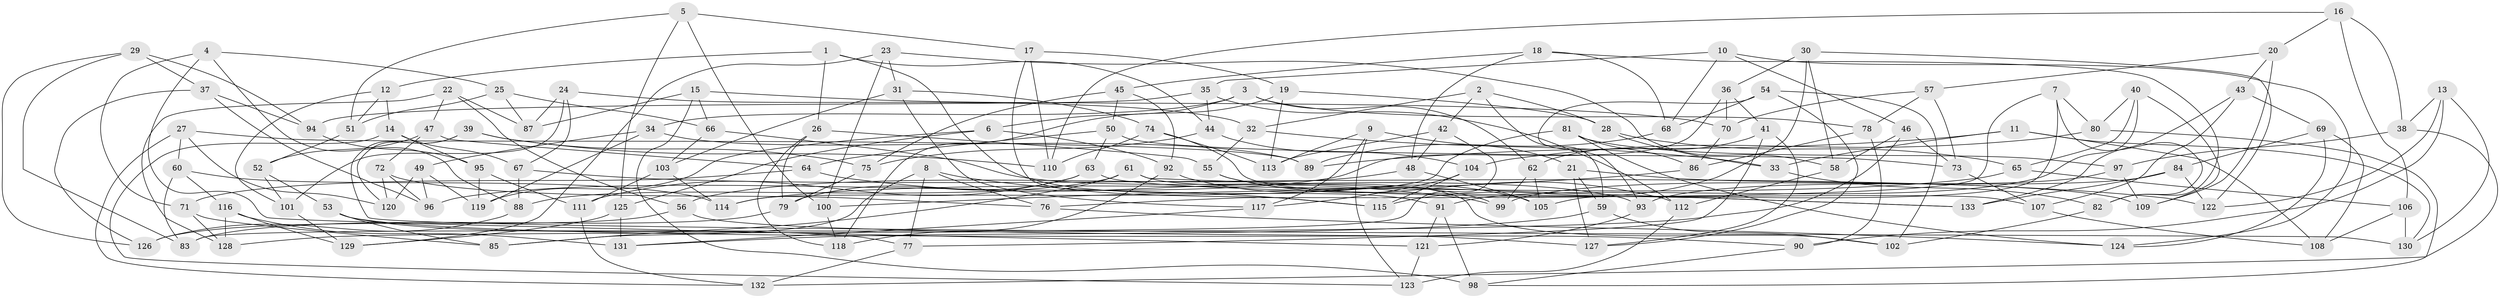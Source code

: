 // coarse degree distribution, {6: 0.4588235294117647, 4: 0.4470588235294118, 5: 0.09411764705882353}
// Generated by graph-tools (version 1.1) at 2025/52/02/27/25 19:52:33]
// undirected, 133 vertices, 266 edges
graph export_dot {
graph [start="1"]
  node [color=gray90,style=filled];
  1;
  2;
  3;
  4;
  5;
  6;
  7;
  8;
  9;
  10;
  11;
  12;
  13;
  14;
  15;
  16;
  17;
  18;
  19;
  20;
  21;
  22;
  23;
  24;
  25;
  26;
  27;
  28;
  29;
  30;
  31;
  32;
  33;
  34;
  35;
  36;
  37;
  38;
  39;
  40;
  41;
  42;
  43;
  44;
  45;
  46;
  47;
  48;
  49;
  50;
  51;
  52;
  53;
  54;
  55;
  56;
  57;
  58;
  59;
  60;
  61;
  62;
  63;
  64;
  65;
  66;
  67;
  68;
  69;
  70;
  71;
  72;
  73;
  74;
  75;
  76;
  77;
  78;
  79;
  80;
  81;
  82;
  83;
  84;
  85;
  86;
  87;
  88;
  89;
  90;
  91;
  92;
  93;
  94;
  95;
  96;
  97;
  98;
  99;
  100;
  101;
  102;
  103;
  104;
  105;
  106;
  107;
  108;
  109;
  110;
  111;
  112;
  113;
  114;
  115;
  116;
  117;
  118;
  119;
  120;
  121;
  122;
  123;
  124;
  125;
  126;
  127;
  128;
  129;
  130;
  131;
  132;
  133;
  1 -- 44;
  1 -- 26;
  1 -- 91;
  1 -- 12;
  2 -- 59;
  2 -- 32;
  2 -- 42;
  2 -- 28;
  3 -- 62;
  3 -- 34;
  3 -- 78;
  3 -- 6;
  4 -- 88;
  4 -- 71;
  4 -- 121;
  4 -- 25;
  5 -- 17;
  5 -- 125;
  5 -- 51;
  5 -- 100;
  6 -- 119;
  6 -- 92;
  6 -- 125;
  7 -- 82;
  7 -- 76;
  7 -- 105;
  7 -- 80;
  8 -- 85;
  8 -- 77;
  8 -- 115;
  8 -- 76;
  9 -- 117;
  9 -- 123;
  9 -- 113;
  9 -- 21;
  10 -- 46;
  10 -- 124;
  10 -- 35;
  10 -- 68;
  11 -- 130;
  11 -- 89;
  11 -- 108;
  11 -- 33;
  12 -- 101;
  12 -- 14;
  12 -- 51;
  13 -- 90;
  13 -- 130;
  13 -- 122;
  13 -- 38;
  14 -- 95;
  14 -- 67;
  14 -- 123;
  15 -- 66;
  15 -- 70;
  15 -- 98;
  15 -- 87;
  16 -- 106;
  16 -- 110;
  16 -- 20;
  16 -- 38;
  17 -- 115;
  17 -- 110;
  17 -- 19;
  18 -- 82;
  18 -- 45;
  18 -- 48;
  18 -- 68;
  19 -- 118;
  19 -- 113;
  19 -- 28;
  20 -- 43;
  20 -- 109;
  20 -- 57;
  21 -- 127;
  21 -- 109;
  21 -- 59;
  22 -- 87;
  22 -- 56;
  22 -- 47;
  22 -- 128;
  23 -- 100;
  23 -- 129;
  23 -- 58;
  23 -- 31;
  24 -- 67;
  24 -- 87;
  24 -- 32;
  24 -- 101;
  25 -- 87;
  25 -- 66;
  25 -- 51;
  26 -- 79;
  26 -- 55;
  26 -- 118;
  27 -- 60;
  27 -- 132;
  27 -- 89;
  27 -- 120;
  28 -- 33;
  28 -- 65;
  29 -- 83;
  29 -- 94;
  29 -- 37;
  29 -- 126;
  30 -- 122;
  30 -- 58;
  30 -- 36;
  30 -- 115;
  31 -- 103;
  31 -- 117;
  31 -- 74;
  32 -- 33;
  32 -- 55;
  33 -- 82;
  34 -- 89;
  34 -- 119;
  34 -- 49;
  35 -- 112;
  35 -- 44;
  35 -- 94;
  36 -- 96;
  36 -- 41;
  36 -- 70;
  37 -- 94;
  37 -- 126;
  37 -- 96;
  38 -- 97;
  38 -- 132;
  39 -- 120;
  39 -- 75;
  39 -- 110;
  39 -- 130;
  40 -- 65;
  40 -- 91;
  40 -- 109;
  40 -- 80;
  41 -- 62;
  41 -- 77;
  41 -- 127;
  42 -- 48;
  42 -- 113;
  42 -- 83;
  43 -- 69;
  43 -- 107;
  43 -- 133;
  44 -- 75;
  44 -- 104;
  45 -- 92;
  45 -- 75;
  45 -- 50;
  46 -- 128;
  46 -- 58;
  46 -- 73;
  47 -- 64;
  47 -- 72;
  47 -- 52;
  48 -- 56;
  48 -- 105;
  49 -- 119;
  49 -- 96;
  49 -- 120;
  50 -- 63;
  50 -- 73;
  50 -- 64;
  51 -- 52;
  52 -- 53;
  52 -- 101;
  53 -- 90;
  53 -- 85;
  53 -- 77;
  54 -- 68;
  54 -- 127;
  54 -- 93;
  54 -- 102;
  55 -- 99;
  55 -- 112;
  56 -- 126;
  56 -- 127;
  57 -- 70;
  57 -- 73;
  57 -- 78;
  58 -- 112;
  59 -- 102;
  59 -- 131;
  60 -- 83;
  60 -- 114;
  60 -- 116;
  61 -- 102;
  61 -- 88;
  61 -- 85;
  61 -- 133;
  62 -- 105;
  62 -- 99;
  63 -- 133;
  63 -- 79;
  63 -- 111;
  64 -- 71;
  64 -- 99;
  65 -- 106;
  65 -- 114;
  66 -- 103;
  66 -- 93;
  67 -- 122;
  67 -- 88;
  68 -- 89;
  69 -- 84;
  69 -- 124;
  69 -- 108;
  70 -- 86;
  71 -- 128;
  71 -- 85;
  72 -- 96;
  72 -- 76;
  72 -- 120;
  73 -- 107;
  74 -- 110;
  74 -- 107;
  74 -- 113;
  75 -- 79;
  76 -- 124;
  77 -- 132;
  78 -- 90;
  78 -- 86;
  79 -- 83;
  80 -- 104;
  80 -- 98;
  81 -- 86;
  81 -- 97;
  81 -- 124;
  81 -- 114;
  82 -- 102;
  84 -- 93;
  84 -- 133;
  84 -- 122;
  86 -- 100;
  88 -- 126;
  90 -- 98;
  91 -- 98;
  91 -- 121;
  92 -- 105;
  92 -- 118;
  93 -- 121;
  94 -- 95;
  95 -- 111;
  95 -- 119;
  97 -- 99;
  97 -- 109;
  100 -- 118;
  101 -- 129;
  103 -- 111;
  103 -- 114;
  104 -- 117;
  104 -- 115;
  106 -- 130;
  106 -- 108;
  107 -- 108;
  111 -- 132;
  112 -- 123;
  116 -- 128;
  116 -- 131;
  116 -- 129;
  117 -- 131;
  121 -- 123;
  125 -- 129;
  125 -- 131;
}
